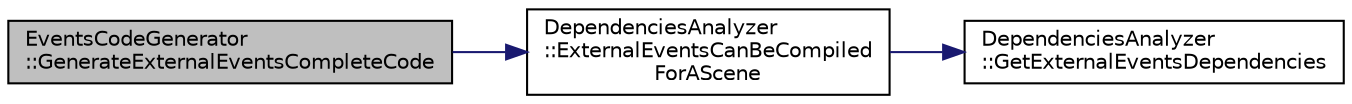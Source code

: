 digraph "EventsCodeGenerator::GenerateExternalEventsCompleteCode"
{
  edge [fontname="Helvetica",fontsize="10",labelfontname="Helvetica",labelfontsize="10"];
  node [fontname="Helvetica",fontsize="10",shape=record];
  rankdir="LR";
  Node1 [label="EventsCodeGenerator\l::GenerateExternalEventsCompleteCode",height=0.2,width=0.4,color="black", fillcolor="grey75", style="filled", fontcolor="black"];
  Node1 -> Node2 [color="midnightblue",fontsize="10",style="solid",fontname="Helvetica"];
  Node2 [label="DependenciesAnalyzer\l::ExternalEventsCanBeCompiled\lForAScene",height=0.2,width=0.4,color="black", fillcolor="white", style="filled",URL="$d1/d4e/class_dependencies_analyzer.html#af18794789ad871c78b02a44a5b43b2d1"];
  Node2 -> Node3 [color="midnightblue",fontsize="10",style="solid",fontname="Helvetica"];
  Node3 [label="DependenciesAnalyzer\l::GetExternalEventsDependencies",height=0.2,width=0.4,color="black", fillcolor="white", style="filled",URL="$d1/d4e/class_dependencies_analyzer.html#a504fcf41c94c67f7922850bbe5ade1cb",tooltip="Return the external events being dependencies of the scene or external events passed in the construct..."];
}
